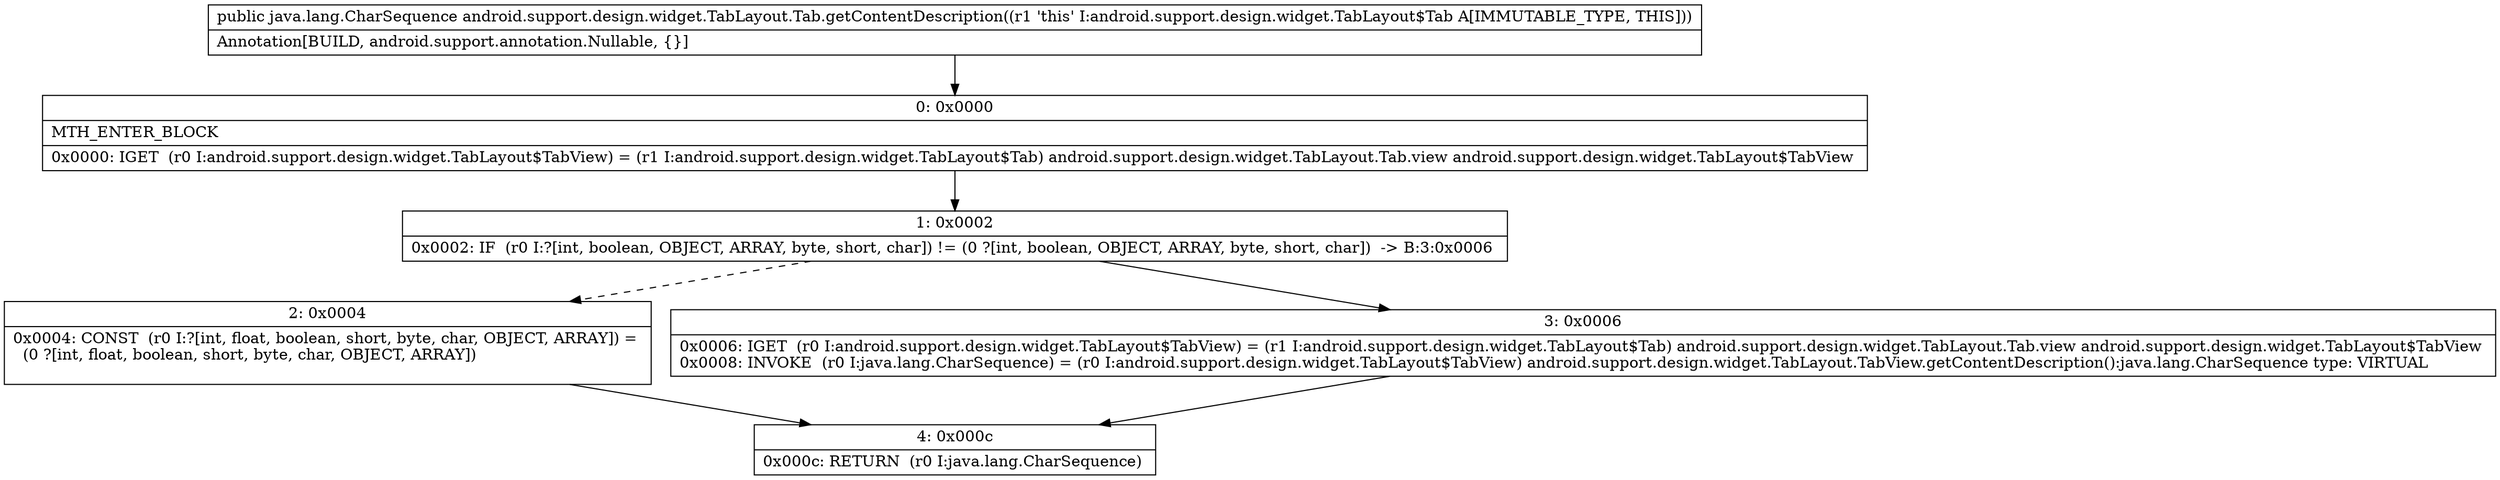 digraph "CFG forandroid.support.design.widget.TabLayout.Tab.getContentDescription()Ljava\/lang\/CharSequence;" {
Node_0 [shape=record,label="{0\:\ 0x0000|MTH_ENTER_BLOCK\l|0x0000: IGET  (r0 I:android.support.design.widget.TabLayout$TabView) = (r1 I:android.support.design.widget.TabLayout$Tab) android.support.design.widget.TabLayout.Tab.view android.support.design.widget.TabLayout$TabView \l}"];
Node_1 [shape=record,label="{1\:\ 0x0002|0x0002: IF  (r0 I:?[int, boolean, OBJECT, ARRAY, byte, short, char]) != (0 ?[int, boolean, OBJECT, ARRAY, byte, short, char])  \-\> B:3:0x0006 \l}"];
Node_2 [shape=record,label="{2\:\ 0x0004|0x0004: CONST  (r0 I:?[int, float, boolean, short, byte, char, OBJECT, ARRAY]) = \l  (0 ?[int, float, boolean, short, byte, char, OBJECT, ARRAY])\l \l}"];
Node_3 [shape=record,label="{3\:\ 0x0006|0x0006: IGET  (r0 I:android.support.design.widget.TabLayout$TabView) = (r1 I:android.support.design.widget.TabLayout$Tab) android.support.design.widget.TabLayout.Tab.view android.support.design.widget.TabLayout$TabView \l0x0008: INVOKE  (r0 I:java.lang.CharSequence) = (r0 I:android.support.design.widget.TabLayout$TabView) android.support.design.widget.TabLayout.TabView.getContentDescription():java.lang.CharSequence type: VIRTUAL \l}"];
Node_4 [shape=record,label="{4\:\ 0x000c|0x000c: RETURN  (r0 I:java.lang.CharSequence) \l}"];
MethodNode[shape=record,label="{public java.lang.CharSequence android.support.design.widget.TabLayout.Tab.getContentDescription((r1 'this' I:android.support.design.widget.TabLayout$Tab A[IMMUTABLE_TYPE, THIS]))  | Annotation[BUILD, android.support.annotation.Nullable, \{\}]\l}"];
MethodNode -> Node_0;
Node_0 -> Node_1;
Node_1 -> Node_2[style=dashed];
Node_1 -> Node_3;
Node_2 -> Node_4;
Node_3 -> Node_4;
}

